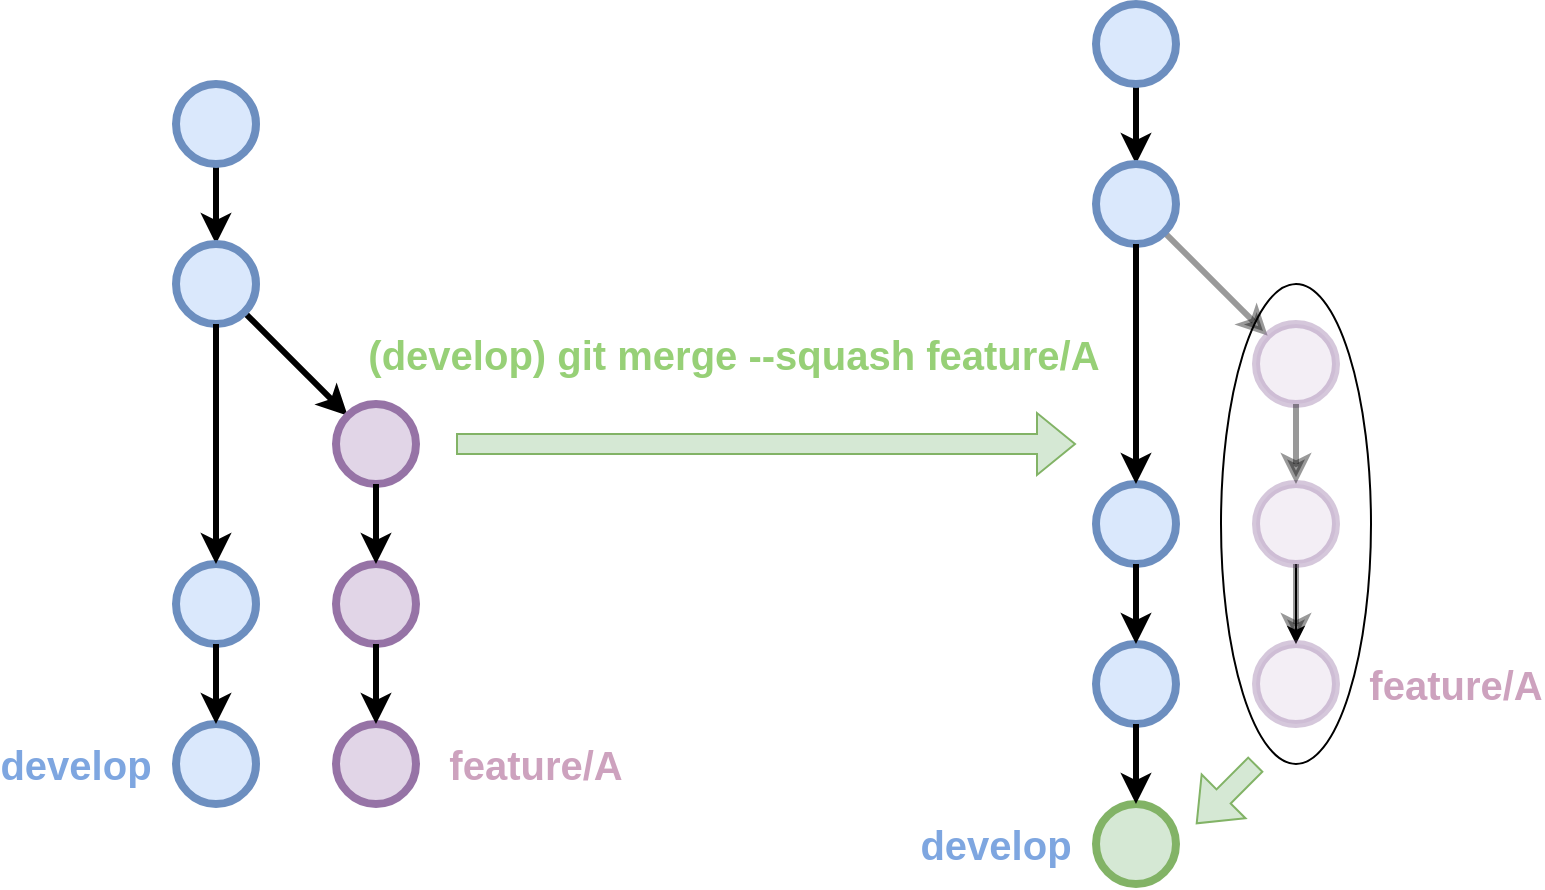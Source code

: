 <mxfile version="24.8.0">
  <diagram name="Pàgina-1" id="ANfU_E7pHBMlSpgSDisd">
    <mxGraphModel dx="1434" dy="754" grid="1" gridSize="10" guides="1" tooltips="1" connect="1" arrows="1" fold="1" page="1" pageScale="1" pageWidth="827" pageHeight="1169" math="0" shadow="0">
      <root>
        <mxCell id="0" />
        <mxCell id="1" parent="0" />
        <mxCell id="q3OaoekdAnvkXVUmLFM6-1" value="" style="shape=flexArrow;endArrow=classic;html=1;rounded=0;fillColor=#d5e8d4;strokeColor=#82b366;" parent="1" edge="1">
          <mxGeometry width="50" height="50" relative="1" as="geometry">
            <mxPoint x="460" y="500" as="sourcePoint" />
            <mxPoint x="770" y="500" as="targetPoint" />
          </mxGeometry>
        </mxCell>
        <mxCell id="q3OaoekdAnvkXVUmLFM6-3" value="" style="group" parent="1" vertex="1" connectable="0">
          <mxGeometry x="240" y="320" width="290" height="360" as="geometry" />
        </mxCell>
        <mxCell id="q3OaoekdAnvkXVUmLFM6-4" value="" style="edgeStyle=orthogonalEdgeStyle;rounded=0;orthogonalLoop=1;jettySize=auto;html=1;strokeWidth=3;" parent="q3OaoekdAnvkXVUmLFM6-3" source="q3OaoekdAnvkXVUmLFM6-5" target="q3OaoekdAnvkXVUmLFM6-8" edge="1">
          <mxGeometry relative="1" as="geometry" />
        </mxCell>
        <mxCell id="q3OaoekdAnvkXVUmLFM6-5" value="" style="ellipse;whiteSpace=wrap;html=1;fillColor=#dae8fc;strokeColor=#6c8ebf;strokeWidth=4;" parent="q3OaoekdAnvkXVUmLFM6-3" vertex="1">
          <mxGeometry x="80" width="40" height="40" as="geometry" />
        </mxCell>
        <mxCell id="q3OaoekdAnvkXVUmLFM6-6" value="&lt;b style=&quot;color: rgb(126, 166, 224); font-size: 20px;&quot;&gt;develop&lt;/b&gt;" style="text;html=1;align=center;verticalAlign=middle;whiteSpace=wrap;rounded=0;" parent="q3OaoekdAnvkXVUmLFM6-3" vertex="1">
          <mxGeometry y="325" width="60" height="30" as="geometry" />
        </mxCell>
        <mxCell id="q3OaoekdAnvkXVUmLFM6-7" style="rounded=0;orthogonalLoop=1;jettySize=auto;html=1;strokeWidth=3;" parent="q3OaoekdAnvkXVUmLFM6-3" source="q3OaoekdAnvkXVUmLFM6-8" target="q3OaoekdAnvkXVUmLFM6-9" edge="1">
          <mxGeometry relative="1" as="geometry" />
        </mxCell>
        <mxCell id="q3OaoekdAnvkXVUmLFM6-8" value="" style="ellipse;whiteSpace=wrap;html=1;fillColor=#dae8fc;strokeColor=#6c8ebf;strokeWidth=4;" parent="q3OaoekdAnvkXVUmLFM6-3" vertex="1">
          <mxGeometry x="80" y="80" width="40" height="40" as="geometry" />
        </mxCell>
        <mxCell id="q3OaoekdAnvkXVUmLFM6-9" value="" style="ellipse;whiteSpace=wrap;html=1;fillColor=#e1d5e7;strokeColor=#9673a6;strokeWidth=4;" parent="q3OaoekdAnvkXVUmLFM6-3" vertex="1">
          <mxGeometry x="160" y="160" width="40" height="40" as="geometry" />
        </mxCell>
        <mxCell id="q3OaoekdAnvkXVUmLFM6-10" value="" style="ellipse;whiteSpace=wrap;html=1;fillColor=#dae8fc;strokeColor=#6c8ebf;strokeWidth=4;" parent="q3OaoekdAnvkXVUmLFM6-3" vertex="1">
          <mxGeometry x="80" y="240" width="40" height="40" as="geometry" />
        </mxCell>
        <mxCell id="q3OaoekdAnvkXVUmLFM6-11" value="" style="ellipse;whiteSpace=wrap;html=1;fillColor=#e1d5e7;strokeColor=#9673a6;strokeWidth=4;" parent="q3OaoekdAnvkXVUmLFM6-3" vertex="1">
          <mxGeometry x="160" y="240" width="40" height="40" as="geometry" />
        </mxCell>
        <mxCell id="q3OaoekdAnvkXVUmLFM6-12" style="rounded=0;orthogonalLoop=1;jettySize=auto;html=1;strokeWidth=3;" parent="q3OaoekdAnvkXVUmLFM6-3" source="q3OaoekdAnvkXVUmLFM6-9" target="q3OaoekdAnvkXVUmLFM6-11" edge="1">
          <mxGeometry relative="1" as="geometry">
            <mxPoint x="124" y="124" as="sourcePoint" />
            <mxPoint x="176" y="176" as="targetPoint" />
          </mxGeometry>
        </mxCell>
        <mxCell id="q3OaoekdAnvkXVUmLFM6-13" style="rounded=0;orthogonalLoop=1;jettySize=auto;html=1;strokeWidth=3;" parent="q3OaoekdAnvkXVUmLFM6-3" source="q3OaoekdAnvkXVUmLFM6-8" target="q3OaoekdAnvkXVUmLFM6-10" edge="1">
          <mxGeometry relative="1" as="geometry">
            <mxPoint x="190" y="210" as="sourcePoint" />
            <mxPoint x="190" y="250" as="targetPoint" />
          </mxGeometry>
        </mxCell>
        <mxCell id="q3OaoekdAnvkXVUmLFM6-14" value="" style="ellipse;whiteSpace=wrap;html=1;fillColor=#dae8fc;strokeColor=#6c8ebf;strokeWidth=4;" parent="q3OaoekdAnvkXVUmLFM6-3" vertex="1">
          <mxGeometry x="80" y="320" width="40" height="40" as="geometry" />
        </mxCell>
        <mxCell id="q3OaoekdAnvkXVUmLFM6-15" value="" style="ellipse;whiteSpace=wrap;html=1;fillColor=#e1d5e7;strokeColor=#9673a6;strokeWidth=4;" parent="q3OaoekdAnvkXVUmLFM6-3" vertex="1">
          <mxGeometry x="160" y="320" width="40" height="40" as="geometry" />
        </mxCell>
        <mxCell id="q3OaoekdAnvkXVUmLFM6-16" style="rounded=0;orthogonalLoop=1;jettySize=auto;html=1;strokeWidth=3;" parent="q3OaoekdAnvkXVUmLFM6-3" source="q3OaoekdAnvkXVUmLFM6-10" target="q3OaoekdAnvkXVUmLFM6-14" edge="1">
          <mxGeometry relative="1" as="geometry">
            <mxPoint x="110" y="130" as="sourcePoint" />
            <mxPoint x="110" y="250" as="targetPoint" />
          </mxGeometry>
        </mxCell>
        <mxCell id="q3OaoekdAnvkXVUmLFM6-17" style="rounded=0;orthogonalLoop=1;jettySize=auto;html=1;strokeWidth=3;" parent="q3OaoekdAnvkXVUmLFM6-3" source="q3OaoekdAnvkXVUmLFM6-11" target="q3OaoekdAnvkXVUmLFM6-15" edge="1">
          <mxGeometry relative="1" as="geometry">
            <mxPoint x="190" y="210" as="sourcePoint" />
            <mxPoint x="280" y="260" as="targetPoint" />
          </mxGeometry>
        </mxCell>
        <mxCell id="q3OaoekdAnvkXVUmLFM6-18" value="&lt;font color=&quot;#cda2be&quot; size=&quot;1&quot;&gt;&lt;b style=&quot;font-size: 20px;&quot;&gt;feature/A&lt;/b&gt;&lt;/font&gt;" style="text;html=1;align=center;verticalAlign=middle;whiteSpace=wrap;rounded=0;" parent="q3OaoekdAnvkXVUmLFM6-3" vertex="1">
          <mxGeometry x="230" y="325" width="60" height="30" as="geometry" />
        </mxCell>
        <mxCell id="q3OaoekdAnvkXVUmLFM6-37" value="&lt;font size=&quot;1&quot; color=&quot;#97d077&quot; style=&quot;&quot;&gt;&lt;b style=&quot;font-size: 20px;&quot;&gt;(&lt;/b&gt;&lt;/font&gt;&lt;b style=&quot;color: rgb(151, 208, 119); font-size: 20px;&quot;&gt;develop&lt;/b&gt;&lt;font size=&quot;1&quot; color=&quot;#97d077&quot; style=&quot;&quot;&gt;&lt;b style=&quot;font-size: 20px;&quot;&gt;) git merge --squash feature/A&lt;/b&gt;&lt;/font&gt;" style="text;html=1;align=center;verticalAlign=middle;whiteSpace=wrap;rounded=0;" parent="1" vertex="1">
          <mxGeometry x="414" y="440" width="370" height="30" as="geometry" />
        </mxCell>
        <mxCell id="hFkgrCWrJSU7KXQrdNRA-9" value="" style="group" parent="1" vertex="1" connectable="0">
          <mxGeometry x="700" y="280" width="290" height="440" as="geometry" />
        </mxCell>
        <mxCell id="hFkgrCWrJSU7KXQrdNRA-5" value="" style="ellipse;whiteSpace=wrap;html=1;" parent="hFkgrCWrJSU7KXQrdNRA-9" vertex="1">
          <mxGeometry x="142.5" y="140" width="75" height="240" as="geometry" />
        </mxCell>
        <mxCell id="nNz4s0xaN7WfVtO6dp6d-2" value="" style="edgeStyle=orthogonalEdgeStyle;rounded=0;orthogonalLoop=1;jettySize=auto;html=1;strokeWidth=3;" parent="hFkgrCWrJSU7KXQrdNRA-9" source="nNz4s0xaN7WfVtO6dp6d-3" target="nNz4s0xaN7WfVtO6dp6d-6" edge="1">
          <mxGeometry relative="1" as="geometry" />
        </mxCell>
        <mxCell id="nNz4s0xaN7WfVtO6dp6d-3" value="" style="ellipse;whiteSpace=wrap;html=1;fillColor=#dae8fc;strokeColor=#6c8ebf;strokeWidth=4;" parent="hFkgrCWrJSU7KXQrdNRA-9" vertex="1">
          <mxGeometry x="80" width="40" height="40" as="geometry" />
        </mxCell>
        <mxCell id="nNz4s0xaN7WfVtO6dp6d-4" value="&lt;b style=&quot;color: rgb(126, 166, 224); font-size: 20px;&quot;&gt;develop&lt;/b&gt;" style="text;html=1;align=center;verticalAlign=middle;whiteSpace=wrap;rounded=0;" parent="hFkgrCWrJSU7KXQrdNRA-9" vertex="1">
          <mxGeometry y="405" width="60" height="30" as="geometry" />
        </mxCell>
        <mxCell id="nNz4s0xaN7WfVtO6dp6d-5" style="rounded=0;orthogonalLoop=1;jettySize=auto;html=1;strokeWidth=3;opacity=40;" parent="hFkgrCWrJSU7KXQrdNRA-9" source="nNz4s0xaN7WfVtO6dp6d-6" target="nNz4s0xaN7WfVtO6dp6d-7" edge="1">
          <mxGeometry relative="1" as="geometry" />
        </mxCell>
        <mxCell id="nNz4s0xaN7WfVtO6dp6d-6" value="" style="ellipse;whiteSpace=wrap;html=1;fillColor=#dae8fc;strokeColor=#6c8ebf;strokeWidth=4;" parent="hFkgrCWrJSU7KXQrdNRA-9" vertex="1">
          <mxGeometry x="80" y="80" width="40" height="40" as="geometry" />
        </mxCell>
        <mxCell id="nNz4s0xaN7WfVtO6dp6d-7" value="" style="ellipse;whiteSpace=wrap;html=1;fillColor=#e1d5e7;strokeColor=#9673a6;strokeWidth=4;opacity=40;" parent="hFkgrCWrJSU7KXQrdNRA-9" vertex="1">
          <mxGeometry x="160" y="160" width="40" height="40" as="geometry" />
        </mxCell>
        <mxCell id="nNz4s0xaN7WfVtO6dp6d-8" value="" style="ellipse;whiteSpace=wrap;html=1;fillColor=#dae8fc;strokeColor=#6c8ebf;strokeWidth=4;" parent="hFkgrCWrJSU7KXQrdNRA-9" vertex="1">
          <mxGeometry x="80" y="240" width="40" height="40" as="geometry" />
        </mxCell>
        <mxCell id="hFkgrCWrJSU7KXQrdNRA-1" value="" style="edgeStyle=orthogonalEdgeStyle;rounded=0;orthogonalLoop=1;jettySize=auto;html=1;" parent="hFkgrCWrJSU7KXQrdNRA-9" source="nNz4s0xaN7WfVtO6dp6d-9" target="nNz4s0xaN7WfVtO6dp6d-13" edge="1">
          <mxGeometry relative="1" as="geometry" />
        </mxCell>
        <mxCell id="nNz4s0xaN7WfVtO6dp6d-9" value="" style="ellipse;whiteSpace=wrap;html=1;fillColor=#e1d5e7;strokeColor=#9673a6;strokeWidth=4;opacity=40;" parent="hFkgrCWrJSU7KXQrdNRA-9" vertex="1">
          <mxGeometry x="160" y="240" width="40" height="40" as="geometry" />
        </mxCell>
        <mxCell id="nNz4s0xaN7WfVtO6dp6d-10" style="rounded=0;orthogonalLoop=1;jettySize=auto;html=1;strokeWidth=3;opacity=40;" parent="hFkgrCWrJSU7KXQrdNRA-9" source="nNz4s0xaN7WfVtO6dp6d-7" target="nNz4s0xaN7WfVtO6dp6d-9" edge="1">
          <mxGeometry relative="1" as="geometry">
            <mxPoint x="124" y="124" as="sourcePoint" />
            <mxPoint x="176" y="176" as="targetPoint" />
          </mxGeometry>
        </mxCell>
        <mxCell id="nNz4s0xaN7WfVtO6dp6d-11" style="rounded=0;orthogonalLoop=1;jettySize=auto;html=1;strokeWidth=3;" parent="hFkgrCWrJSU7KXQrdNRA-9" source="nNz4s0xaN7WfVtO6dp6d-6" target="nNz4s0xaN7WfVtO6dp6d-8" edge="1">
          <mxGeometry relative="1" as="geometry">
            <mxPoint x="190" y="210" as="sourcePoint" />
            <mxPoint x="190" y="250" as="targetPoint" />
          </mxGeometry>
        </mxCell>
        <mxCell id="nNz4s0xaN7WfVtO6dp6d-12" value="" style="ellipse;whiteSpace=wrap;html=1;fillColor=#dae8fc;strokeColor=#6c8ebf;strokeWidth=4;" parent="hFkgrCWrJSU7KXQrdNRA-9" vertex="1">
          <mxGeometry x="80" y="320" width="40" height="40" as="geometry" />
        </mxCell>
        <mxCell id="nNz4s0xaN7WfVtO6dp6d-13" value="" style="ellipse;whiteSpace=wrap;html=1;fillColor=#e1d5e7;strokeColor=#9673a6;strokeWidth=4;opacity=40;" parent="hFkgrCWrJSU7KXQrdNRA-9" vertex="1">
          <mxGeometry x="160" y="320" width="40" height="40" as="geometry" />
        </mxCell>
        <mxCell id="nNz4s0xaN7WfVtO6dp6d-14" style="rounded=0;orthogonalLoop=1;jettySize=auto;html=1;strokeWidth=3;" parent="hFkgrCWrJSU7KXQrdNRA-9" source="nNz4s0xaN7WfVtO6dp6d-8" target="nNz4s0xaN7WfVtO6dp6d-12" edge="1">
          <mxGeometry relative="1" as="geometry">
            <mxPoint x="110" y="130" as="sourcePoint" />
            <mxPoint x="110" y="250" as="targetPoint" />
          </mxGeometry>
        </mxCell>
        <mxCell id="nNz4s0xaN7WfVtO6dp6d-15" style="rounded=0;orthogonalLoop=1;jettySize=auto;html=1;strokeWidth=3;opacity=40;" parent="hFkgrCWrJSU7KXQrdNRA-9" source="nNz4s0xaN7WfVtO6dp6d-9" target="nNz4s0xaN7WfVtO6dp6d-13" edge="1">
          <mxGeometry relative="1" as="geometry">
            <mxPoint x="190" y="210" as="sourcePoint" />
            <mxPoint x="280" y="260" as="targetPoint" />
          </mxGeometry>
        </mxCell>
        <mxCell id="nNz4s0xaN7WfVtO6dp6d-16" value="&lt;font color=&quot;#cda2be&quot; size=&quot;1&quot;&gt;&lt;b style=&quot;font-size: 20px;&quot;&gt;feature/A&lt;/b&gt;&lt;/font&gt;" style="text;html=1;align=center;verticalAlign=middle;whiteSpace=wrap;rounded=0;opacity=40;" parent="hFkgrCWrJSU7KXQrdNRA-9" vertex="1">
          <mxGeometry x="230" y="325" width="60" height="30" as="geometry" />
        </mxCell>
        <mxCell id="hFkgrCWrJSU7KXQrdNRA-3" value="" style="ellipse;whiteSpace=wrap;html=1;fillColor=#d5e8d4;strokeColor=#82b366;strokeWidth=4;" parent="hFkgrCWrJSU7KXQrdNRA-9" vertex="1">
          <mxGeometry x="80" y="400" width="40" height="40" as="geometry" />
        </mxCell>
        <mxCell id="hFkgrCWrJSU7KXQrdNRA-4" style="rounded=0;orthogonalLoop=1;jettySize=auto;html=1;strokeWidth=3;" parent="hFkgrCWrJSU7KXQrdNRA-9" source="nNz4s0xaN7WfVtO6dp6d-12" target="hFkgrCWrJSU7KXQrdNRA-3" edge="1">
          <mxGeometry relative="1" as="geometry">
            <mxPoint x="180" y="410" as="sourcePoint" />
            <mxPoint x="110" y="330" as="targetPoint" />
          </mxGeometry>
        </mxCell>
        <mxCell id="hFkgrCWrJSU7KXQrdNRA-6" value="" style="shape=flexArrow;endArrow=classic;html=1;rounded=0;fillColor=#d5e8d4;strokeColor=#82b366;" parent="hFkgrCWrJSU7KXQrdNRA-9" edge="1">
          <mxGeometry width="50" height="50" relative="1" as="geometry">
            <mxPoint x="160" y="380" as="sourcePoint" />
            <mxPoint x="130" y="410" as="targetPoint" />
          </mxGeometry>
        </mxCell>
      </root>
    </mxGraphModel>
  </diagram>
</mxfile>
